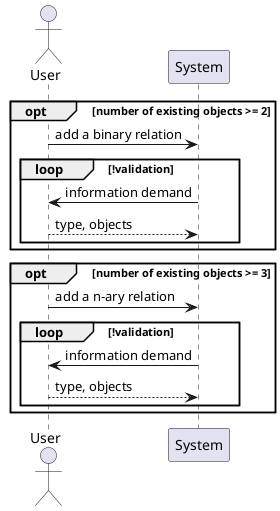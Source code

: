 @startuml
    actor User as u
    participant System as s

    opt number of existing objects >= 2
        u -> s: add a binary relation
        loop !validation
            s -> u: information demand
            u --> s: type, objects
        end
    end

    opt number of existing objects >= 3
        u -> s: add a n-ary relation
        loop !validation
            s -> u: information demand
            u --> s: type, objects
        end
    end
@enduml